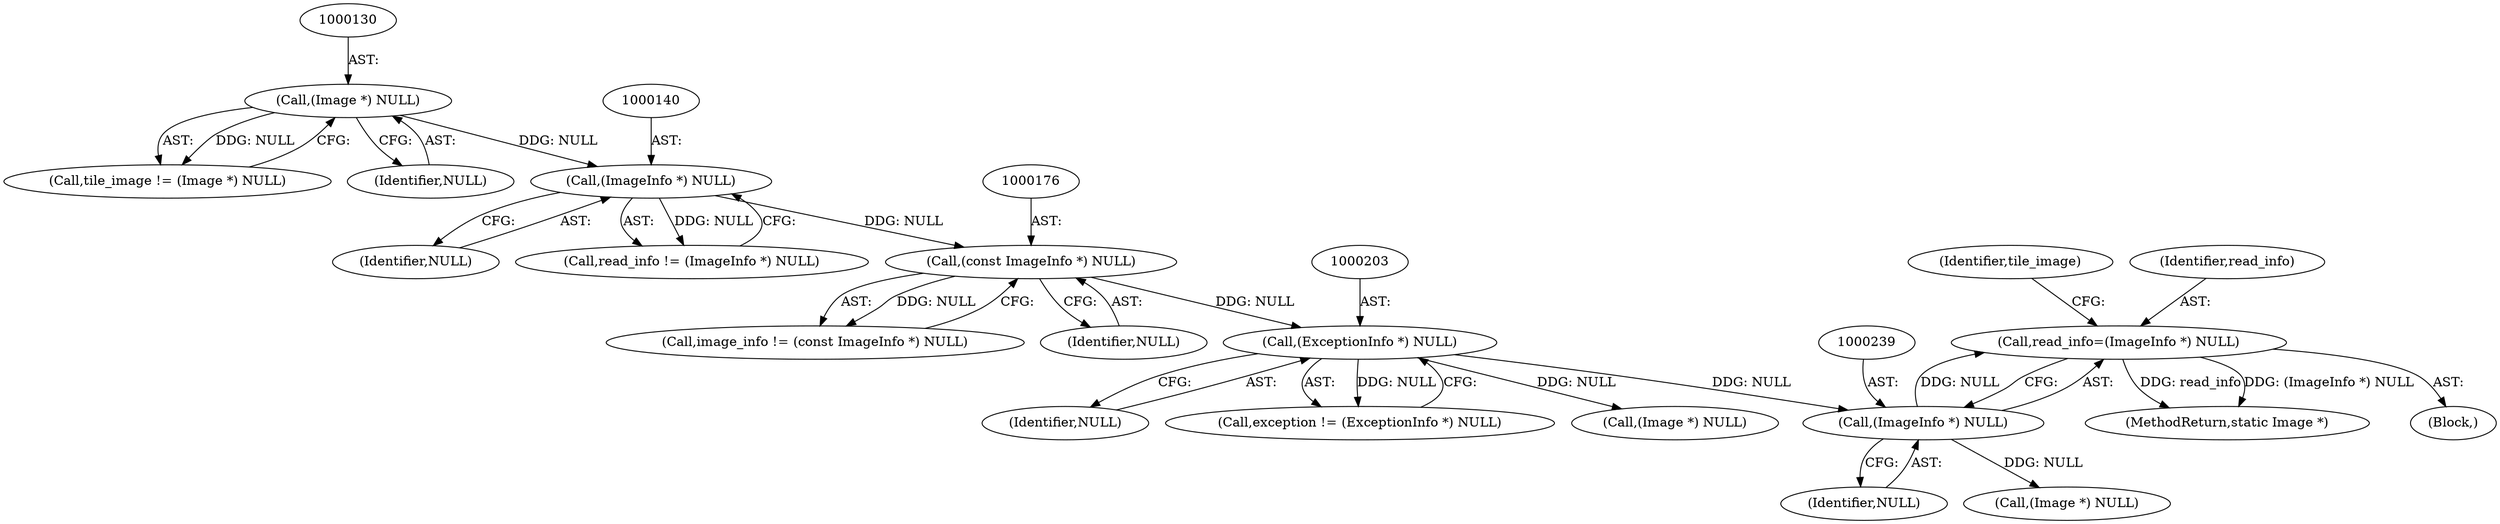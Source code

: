 digraph "0_ImageMagick_afa878a689870c28b6994ecf3bb8dbfb2b76d135@API" {
"1000236" [label="(Call,read_info=(ImageInfo *) NULL)"];
"1000238" [label="(Call,(ImageInfo *) NULL)"];
"1000202" [label="(Call,(ExceptionInfo *) NULL)"];
"1000175" [label="(Call,(const ImageInfo *) NULL)"];
"1000139" [label="(Call,(ImageInfo *) NULL)"];
"1000129" [label="(Call,(Image *) NULL)"];
"1000240" [label="(Identifier,NULL)"];
"1000129" [label="(Call,(Image *) NULL)"];
"1000243" [label="(Call,(Image *) NULL)"];
"1000175" [label="(Call,(const ImageInfo *) NULL)"];
"1000127" [label="(Call,tile_image != (Image *) NULL)"];
"1000177" [label="(Identifier,NULL)"];
"1000204" [label="(Identifier,NULL)"];
"1000236" [label="(Call,read_info=(ImageInfo *) NULL)"];
"1002647" [label="(MethodReturn,static Image *)"];
"1000200" [label="(Call,exception != (ExceptionInfo *) NULL)"];
"1000242" [label="(Identifier,tile_image)"];
"1000131" [label="(Identifier,NULL)"];
"1000141" [label="(Identifier,NULL)"];
"1000173" [label="(Call,image_info != (const ImageInfo *) NULL)"];
"1000233" [label="(Call,(Image *) NULL)"];
"1000238" [label="(Call,(ImageInfo *) NULL)"];
"1000139" [label="(Call,(ImageInfo *) NULL)"];
"1000237" [label="(Identifier,read_info)"];
"1000137" [label="(Call,read_info != (ImageInfo *) NULL)"];
"1000124" [label="(Block,)"];
"1000202" [label="(Call,(ExceptionInfo *) NULL)"];
"1000236" -> "1000124"  [label="AST: "];
"1000236" -> "1000238"  [label="CFG: "];
"1000237" -> "1000236"  [label="AST: "];
"1000238" -> "1000236"  [label="AST: "];
"1000242" -> "1000236"  [label="CFG: "];
"1000236" -> "1002647"  [label="DDG: read_info"];
"1000236" -> "1002647"  [label="DDG: (ImageInfo *) NULL"];
"1000238" -> "1000236"  [label="DDG: NULL"];
"1000238" -> "1000240"  [label="CFG: "];
"1000239" -> "1000238"  [label="AST: "];
"1000240" -> "1000238"  [label="AST: "];
"1000202" -> "1000238"  [label="DDG: NULL"];
"1000238" -> "1000243"  [label="DDG: NULL"];
"1000202" -> "1000200"  [label="AST: "];
"1000202" -> "1000204"  [label="CFG: "];
"1000203" -> "1000202"  [label="AST: "];
"1000204" -> "1000202"  [label="AST: "];
"1000200" -> "1000202"  [label="CFG: "];
"1000202" -> "1000200"  [label="DDG: NULL"];
"1000175" -> "1000202"  [label="DDG: NULL"];
"1000202" -> "1000233"  [label="DDG: NULL"];
"1000175" -> "1000173"  [label="AST: "];
"1000175" -> "1000177"  [label="CFG: "];
"1000176" -> "1000175"  [label="AST: "];
"1000177" -> "1000175"  [label="AST: "];
"1000173" -> "1000175"  [label="CFG: "];
"1000175" -> "1000173"  [label="DDG: NULL"];
"1000139" -> "1000175"  [label="DDG: NULL"];
"1000139" -> "1000137"  [label="AST: "];
"1000139" -> "1000141"  [label="CFG: "];
"1000140" -> "1000139"  [label="AST: "];
"1000141" -> "1000139"  [label="AST: "];
"1000137" -> "1000139"  [label="CFG: "];
"1000139" -> "1000137"  [label="DDG: NULL"];
"1000129" -> "1000139"  [label="DDG: NULL"];
"1000129" -> "1000127"  [label="AST: "];
"1000129" -> "1000131"  [label="CFG: "];
"1000130" -> "1000129"  [label="AST: "];
"1000131" -> "1000129"  [label="AST: "];
"1000127" -> "1000129"  [label="CFG: "];
"1000129" -> "1000127"  [label="DDG: NULL"];
}
